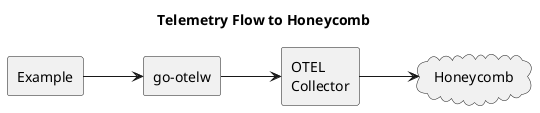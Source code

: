 @startuml honeycomb
title Telemetry Flow to Honeycomb
left to right direction

agent Example as EX
agent "go-otelw" as OW
agent "OTEL\nCollector" as OC
cloud Honeycomb

EX --> OW
OW --> OC
OC --> Honeycomb

@enduml
